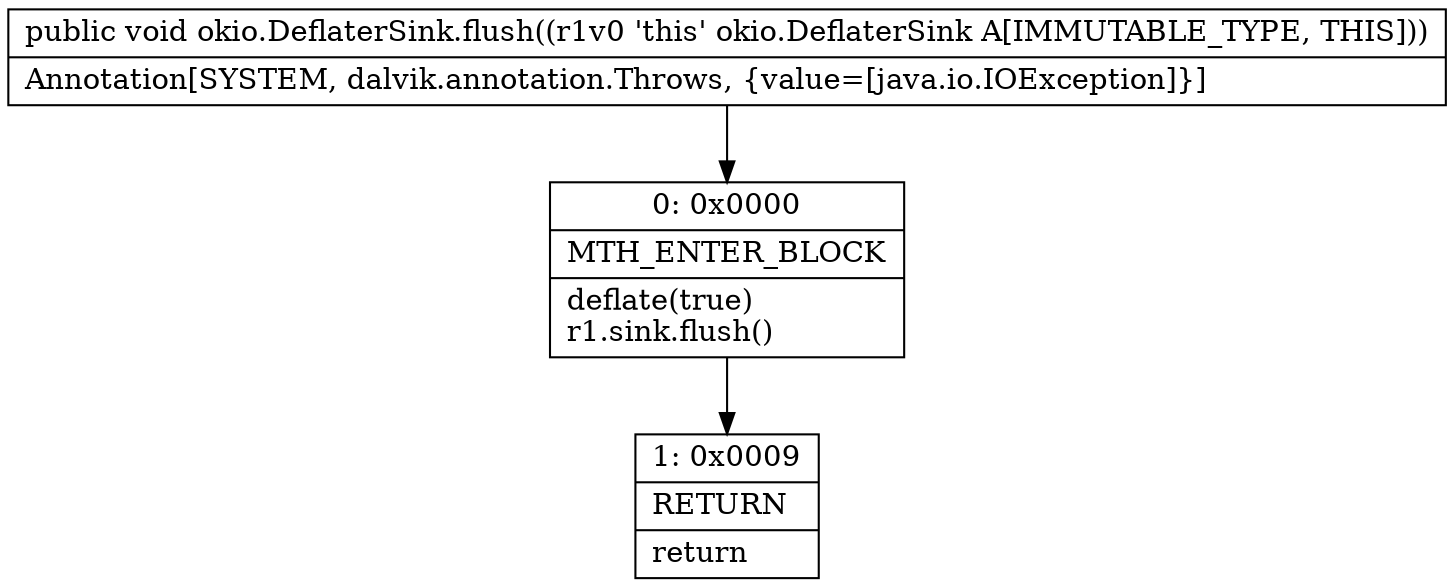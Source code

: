 digraph "CFG forokio.DeflaterSink.flush()V" {
Node_0 [shape=record,label="{0\:\ 0x0000|MTH_ENTER_BLOCK\l|deflate(true)\lr1.sink.flush()\l}"];
Node_1 [shape=record,label="{1\:\ 0x0009|RETURN\l|return\l}"];
MethodNode[shape=record,label="{public void okio.DeflaterSink.flush((r1v0 'this' okio.DeflaterSink A[IMMUTABLE_TYPE, THIS]))  | Annotation[SYSTEM, dalvik.annotation.Throws, \{value=[java.io.IOException]\}]\l}"];
MethodNode -> Node_0;
Node_0 -> Node_1;
}

